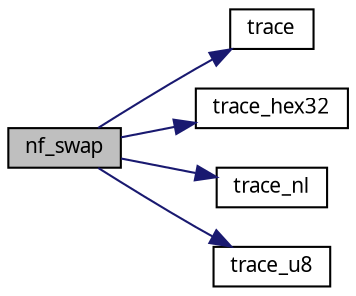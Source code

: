 digraph G
{
  edge [fontname="FreeSans.ttf",fontsize=10,labelfontname="FreeSans.ttf",labelfontsize=10];
  node [fontname="FreeSans.ttf",fontsize=10,shape=record];
  rankdir=LR;
  Node1 [label="nf_swap",height=0.2,width=0.4,color="black", fillcolor="grey75", style="filled" fontcolor="black"];
  Node1 -> Node2 [color="midnightblue",fontsize=10,style="solid",fontname="FreeSans.ttf"];
  Node2 [label="trace",height=0.2,width=0.4,color="black", fillcolor="white", style="filled",URL="$a00043.html#33937de27cd71c4dab3027caaae4fdf9",tooltip="Fonction used for send a texte on OCD/Serial Debug Interface."];
  Node1 -> Node3 [color="midnightblue",fontsize=10,style="solid",fontname="FreeSans.ttf"];
  Node3 [label="trace_hex32",height=0.2,width=0.4,color="black", fillcolor="white", style="filled",URL="$a00043.html#1f752dbcd0990c4943d2a3e6cb757748"];
  Node1 -> Node4 [color="midnightblue",fontsize=10,style="solid",fontname="FreeSans.ttf"];
  Node4 [label="trace_nl",height=0.2,width=0.4,color="black", fillcolor="white", style="filled",URL="$a00043.html#9b606c2b7ffbe1b46600f9719fc6caa6"];
  Node1 -> Node5 [color="midnightblue",fontsize=10,style="solid",fontname="FreeSans.ttf"];
  Node5 [label="trace_u8",height=0.2,width=0.4,color="black", fillcolor="white", style="filled",URL="$a00043.html#d4bede103a48a856e8360af858be6c7a",tooltip="Fonction used to display a byte value in the decimal form on OCD/Serial Debug Interface..."];
}
